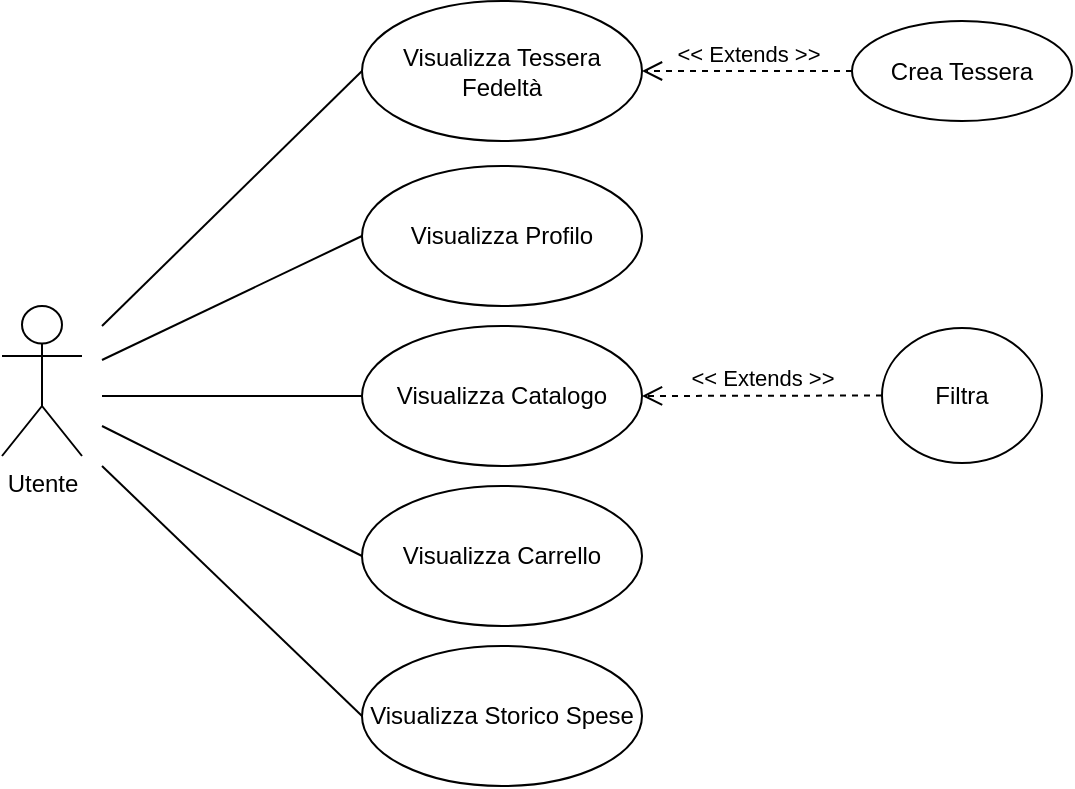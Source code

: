<mxfile version="13.7.1" type="device"><diagram name="Page-1" id="58cdce13-f638-feb5-8d6f-7d28b1aa9fa0"><mxGraphModel dx="869" dy="441" grid="1" gridSize="10" guides="1" tooltips="1" connect="1" arrows="1" fold="1" page="1" pageScale="1" pageWidth="1100" pageHeight="850" background="#ffffff" math="0" shadow="0"><root><mxCell id="0"/><mxCell id="1" parent="0"/><mxCell id="jF12UhktEYKlNOg26tsO-1" value="Utente" style="shape=umlActor;verticalLabelPosition=bottom;verticalAlign=top;html=1;" vertex="1" parent="1"><mxGeometry x="100" y="380" width="40" height="75" as="geometry"/></mxCell><mxCell id="jF12UhktEYKlNOg26tsO-4" value="Visualizza Catalogo" style="ellipse;whiteSpace=wrap;html=1;" vertex="1" parent="1"><mxGeometry x="280" y="390" width="140" height="70" as="geometry"/></mxCell><mxCell id="jF12UhktEYKlNOg26tsO-6" value="Filtra" style="ellipse;whiteSpace=wrap;html=1;" vertex="1" parent="1"><mxGeometry x="540" y="391" width="80" height="67.5" as="geometry"/></mxCell><mxCell id="jF12UhktEYKlNOg26tsO-15" value="" style="endArrow=none;endFill=0;html=1;exitX=0;exitY=0.5;exitDx=0;exitDy=0;curved=1;" edge="1" parent="1" source="jF12UhktEYKlNOg26tsO-4"><mxGeometry width="160" relative="1" as="geometry"><mxPoint x="270" y="510" as="sourcePoint"/><mxPoint x="150" y="425" as="targetPoint"/></mxGeometry></mxCell><mxCell id="jF12UhktEYKlNOg26tsO-16" value="Visualizza Profilo" style="ellipse;whiteSpace=wrap;html=1;" vertex="1" parent="1"><mxGeometry x="280" y="310" width="140" height="70" as="geometry"/></mxCell><mxCell id="jF12UhktEYKlNOg26tsO-17" value="" style="endArrow=none;endFill=0;html=1;exitX=0;exitY=0.5;exitDx=0;exitDy=0;curved=1;" edge="1" parent="1" source="jF12UhktEYKlNOg26tsO-16"><mxGeometry width="160" relative="1" as="geometry"><mxPoint x="210" y="350" as="sourcePoint"/><mxPoint x="150" y="407" as="targetPoint"/></mxGeometry></mxCell><mxCell id="jF12UhktEYKlNOg26tsO-18" value="Visualizza Tessera Fedeltà" style="ellipse;whiteSpace=wrap;html=1;" vertex="1" parent="1"><mxGeometry x="280" y="227.5" width="140" height="70" as="geometry"/></mxCell><mxCell id="jF12UhktEYKlNOg26tsO-21" value="&amp;lt;&amp;lt; Extends &amp;gt;&amp;gt;" style="html=1;verticalAlign=bottom;endArrow=open;dashed=1;endSize=8;exitX=0;exitY=0.5;exitDx=0;exitDy=0;entryX=1;entryY=0.5;entryDx=0;entryDy=0;" edge="1" parent="1" source="jF12UhktEYKlNOg26tsO-6" target="jF12UhktEYKlNOg26tsO-4"><mxGeometry relative="1" as="geometry"><mxPoint x="500" y="500" as="sourcePoint"/><mxPoint x="420" y="500" as="targetPoint"/></mxGeometry></mxCell><mxCell id="jF12UhktEYKlNOg26tsO-23" value="" style="endArrow=none;endFill=0;html=1;exitX=0;exitY=0.5;exitDx=0;exitDy=0;curved=1;" edge="1" parent="1" source="jF12UhktEYKlNOg26tsO-18"><mxGeometry width="160" relative="1" as="geometry"><mxPoint x="170" y="280" as="sourcePoint"/><mxPoint x="150" y="390" as="targetPoint"/></mxGeometry></mxCell><mxCell id="jF12UhktEYKlNOg26tsO-24" value="Visualizza Carrello" style="ellipse;whiteSpace=wrap;html=1;" vertex="1" parent="1"><mxGeometry x="280" y="470" width="140" height="70" as="geometry"/></mxCell><mxCell id="jF12UhktEYKlNOg26tsO-25" value="Visualizza Storico Spese" style="ellipse;whiteSpace=wrap;html=1;" vertex="1" parent="1"><mxGeometry x="280" y="550" width="140" height="70" as="geometry"/></mxCell><mxCell id="jF12UhktEYKlNOg26tsO-26" value="Crea Tessera" style="ellipse;whiteSpace=wrap;html=1;" vertex="1" parent="1"><mxGeometry x="525" y="237.5" width="110" height="50" as="geometry"/></mxCell><mxCell id="jF12UhktEYKlNOg26tsO-28" value="&amp;lt;&amp;lt; Extends &amp;gt;&amp;gt;" style="html=1;verticalAlign=bottom;endArrow=open;dashed=1;endSize=8;exitX=0;exitY=0.5;exitDx=0;exitDy=0;entryX=1;entryY=0.5;entryDx=0;entryDy=0;" edge="1" parent="1" source="jF12UhktEYKlNOg26tsO-26" target="jF12UhktEYKlNOg26tsO-18"><mxGeometry relative="1" as="geometry"><mxPoint x="490" y="250" as="sourcePoint"/><mxPoint x="370.0" y="250" as="targetPoint"/></mxGeometry></mxCell><mxCell id="jF12UhktEYKlNOg26tsO-29" value="" style="endArrow=none;endFill=0;html=1;exitX=0;exitY=0.5;exitDx=0;exitDy=0;curved=1;" edge="1" parent="1" source="jF12UhktEYKlNOg26tsO-24"><mxGeometry width="160" relative="1" as="geometry"><mxPoint x="210" y="480" as="sourcePoint"/><mxPoint x="150" y="440" as="targetPoint"/></mxGeometry></mxCell><mxCell id="jF12UhktEYKlNOg26tsO-30" value="" style="endArrow=none;endFill=0;html=1;exitX=0;exitY=0.5;exitDx=0;exitDy=0;curved=1;" edge="1" parent="1" source="jF12UhktEYKlNOg26tsO-25"><mxGeometry width="160" relative="1" as="geometry"><mxPoint x="200" y="570" as="sourcePoint"/><mxPoint x="150" y="460" as="targetPoint"/></mxGeometry></mxCell></root></mxGraphModel></diagram></mxfile>